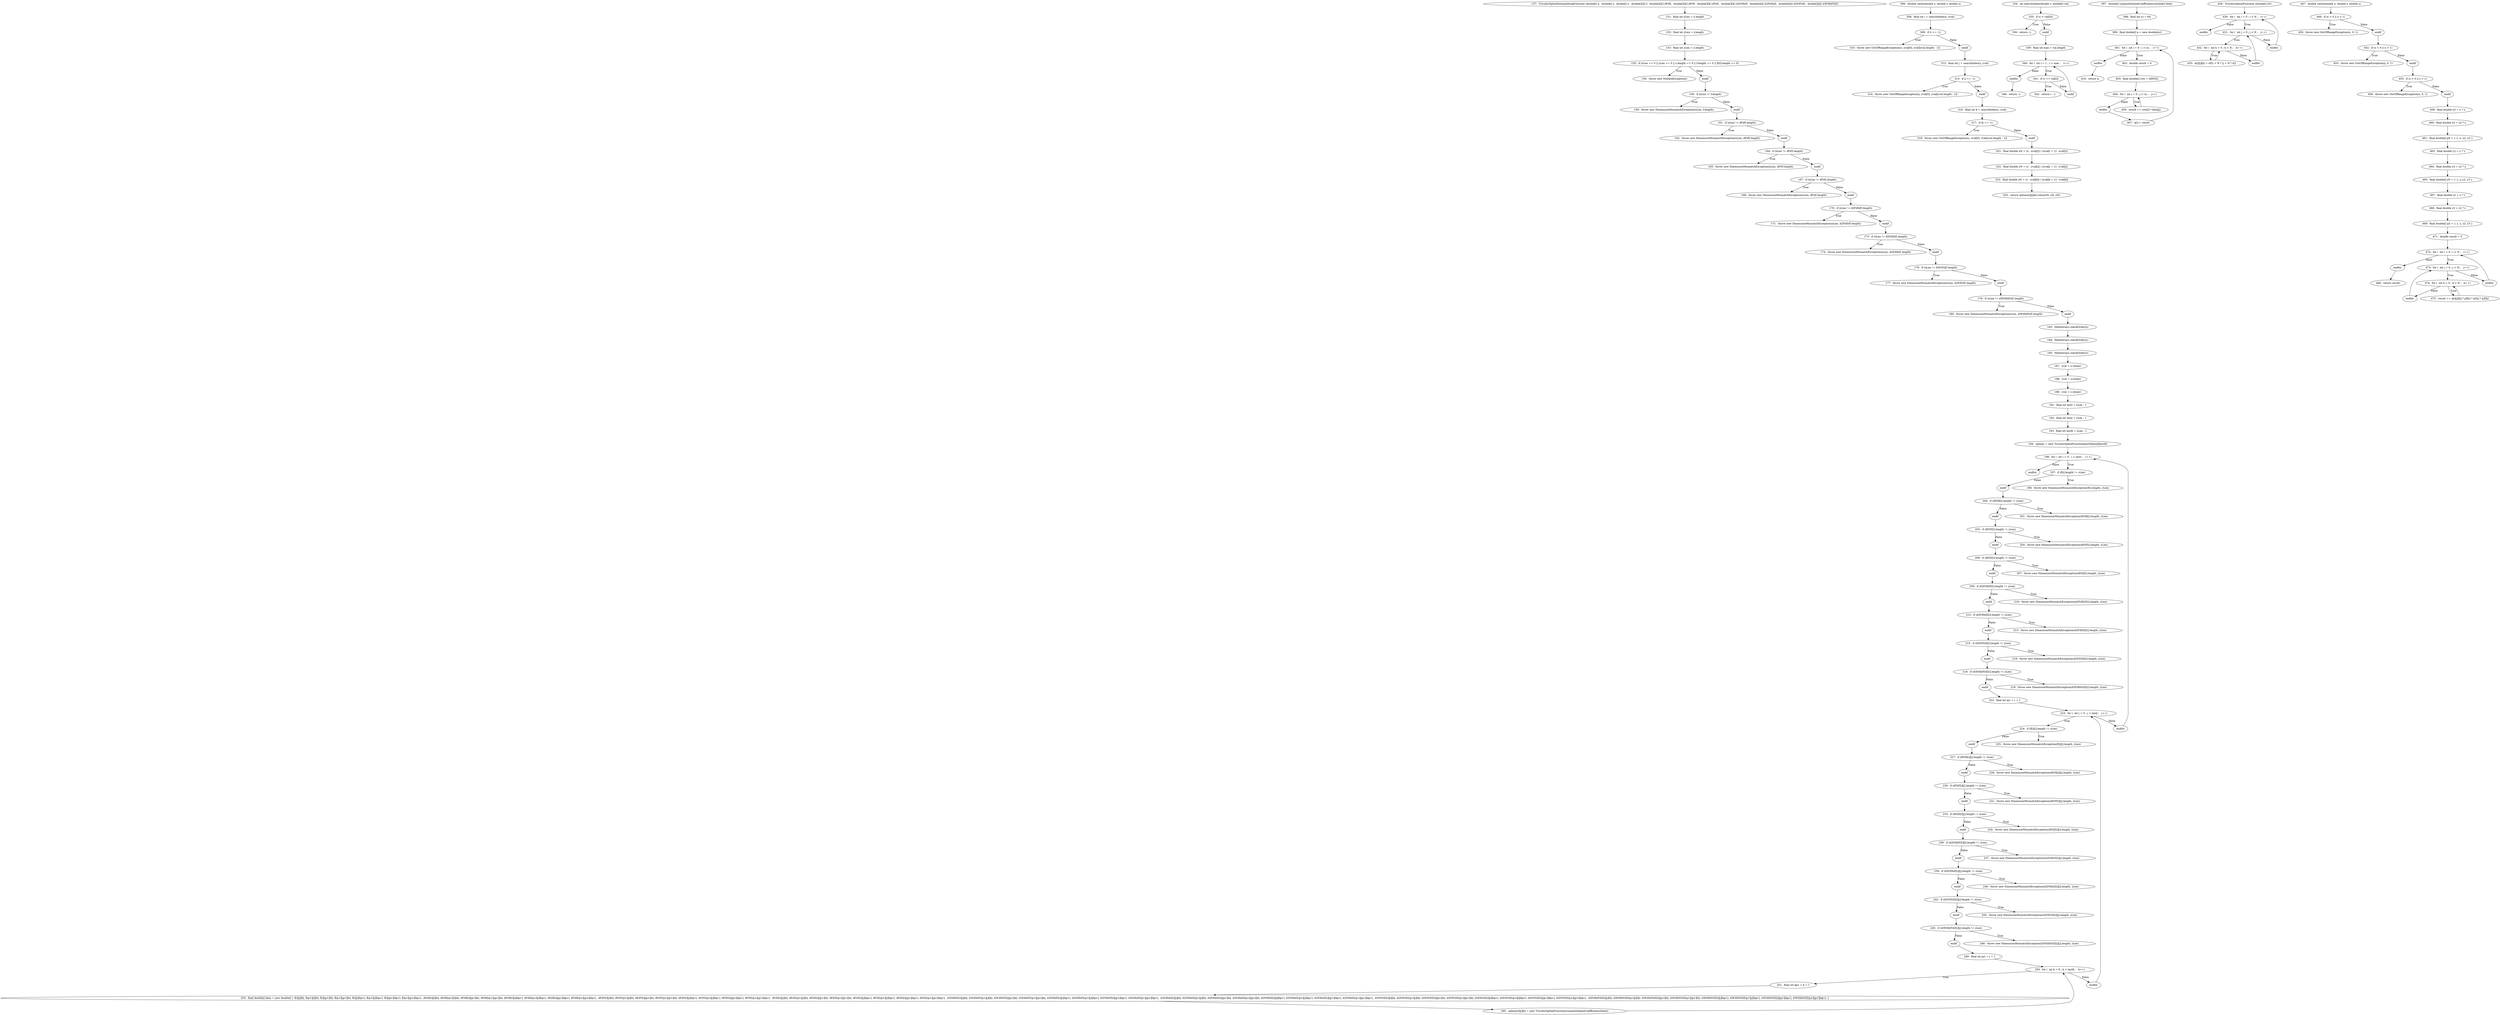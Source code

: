 digraph TricubicSplineInterpolatingFunction_CFG {
  // graph-vertices
  v1  [label="137:  TricubicSplineInterpolatingFunction (double[] x,  double[] y,  double[] z,  double[][][] f,  double[][][] dFdX,  double[][][] dFdY,  double[][][] dFdZ,  double[][][] d2FdXdY,  double[][][] d2FdXdZ,  double[][][] d2FdYdZ,  double[][][] d3FdXdYdZ)"];
  v2  [label="151:  final int xLen = x.length"];
  v3  [label="152:  final int yLen = y.length"];
  v4  [label="153:  final int zLen = z.length"];
  v5  [label="155:  if (xLen == 0 || yLen == 0 || z.length == 0 || f.length == 0 || f[0].length == 0)"];
  v6  [label="156:  throw new NoDataException()"];
  v7  [label="endif"];
  v8  [label="158:  if (xLen != f.length)"];
  v9  [label="159:  throw new DimensionMismatchException(xLen, f.length)"];
  v10  [label="endif"];
  v11  [label="161:  if (xLen != dFdX.length)"];
  v12  [label="162:  throw new DimensionMismatchException(xLen, dFdX.length)"];
  v13  [label="endif"];
  v14  [label="164:  if (xLen != dFdY.length)"];
  v15  [label="165:  throw new DimensionMismatchException(xLen, dFdY.length)"];
  v16  [label="endif"];
  v17  [label="167:  if (xLen != dFdZ.length)"];
  v18  [label="168:  throw new DimensionMismatchException(xLen, dFdZ.length)"];
  v19  [label="endif"];
  v20  [label="170:  if (xLen != d2FdXdY.length)"];
  v21  [label="171:  throw new DimensionMismatchException(xLen, d2FdXdY.length)"];
  v22  [label="endif"];
  v23  [label="173:  if (xLen != d2FdXdZ.length)"];
  v24  [label="174:  throw new DimensionMismatchException(xLen, d2FdXdZ.length)"];
  v25  [label="endif"];
  v26  [label="176:  if (xLen != d2FdYdZ.length)"];
  v27  [label="177:  throw new DimensionMismatchException(xLen, d2FdYdZ.length)"];
  v28  [label="endif"];
  v29  [label="179:  if (xLen != d3FdXdYdZ.length)"];
  v30  [label="180:  throw new DimensionMismatchException(xLen, d3FdXdYdZ.length)"];
  v31  [label="endif"];
  v32  [label="183:  MathArrays.checkOrder(x)"];
  v33  [label="184:  MathArrays.checkOrder(y)"];
  v34  [label="185:  MathArrays.checkOrder(z)"];
  v35  [label="187:  xval = x.clone()"];
  v36  [label="188:  yval = y.clone()"];
  v37  [label="189:  zval = z.clone()"];
  v38  [label="191:  final int lastI = xLen - 1"];
  v39  [label="192:  final int lastJ = yLen - 1"];
  v40  [label="193:  final int lastK = zLen - 1"];
  v41  [label="194:  splines = new TricubicSplineFunction[lastI][lastJ][lastK]"];
  v42  [label="196:  for (  int i = 0 ; i < lastI ;   i++)"];
  v45  [label="endfor"];
  v46  [label="197:  if (f[i].length != yLen)"];
  v47  [label="198:  throw new DimensionMismatchException(f[i].length, yLen)"];
  v48  [label="endif"];
  v49  [label="200:  if (dFdX[i].length != yLen)"];
  v50  [label="201:  throw new DimensionMismatchException(dFdX[i].length, yLen)"];
  v51  [label="endif"];
  v52  [label="203:  if (dFdY[i].length != yLen)"];
  v53  [label="204:  throw new DimensionMismatchException(dFdY[i].length, yLen)"];
  v54  [label="endif"];
  v55  [label="206:  if (dFdZ[i].length != yLen)"];
  v56  [label="207:  throw new DimensionMismatchException(dFdZ[i].length, yLen)"];
  v57  [label="endif"];
  v58  [label="209:  if (d2FdXdY[i].length != yLen)"];
  v59  [label="210:  throw new DimensionMismatchException(d2FdXdY[i].length, yLen)"];
  v60  [label="endif"];
  v61  [label="212:  if (d2FdXdZ[i].length != yLen)"];
  v62  [label="213:  throw new DimensionMismatchException(d2FdXdZ[i].length, yLen)"];
  v63  [label="endif"];
  v64  [label="215:  if (d2FdYdZ[i].length != yLen)"];
  v65  [label="216:  throw new DimensionMismatchException(d2FdYdZ[i].length, yLen)"];
  v66  [label="endif"];
  v67  [label="218:  if (d3FdXdYdZ[i].length != yLen)"];
  v68  [label="219:  throw new DimensionMismatchException(d3FdXdYdZ[i].length, yLen)"];
  v69  [label="endif"];
  v70  [label="222:  final int ip1 = i + 1"];
  v71  [label="223:  for (  int j = 0 ; j < lastJ ;   j++)"];
  v74  [label="endfor"];
  v75  [label="224:  if (f[i][j].length != zLen)"];
  v76  [label="225:  throw new DimensionMismatchException(f[i][j].length, zLen)"];
  v77  [label="endif"];
  v78  [label="227:  if (dFdX[i][j].length != zLen)"];
  v79  [label="228:  throw new DimensionMismatchException(dFdX[i][j].length, zLen)"];
  v80  [label="endif"];
  v81  [label="230:  if (dFdY[i][j].length != zLen)"];
  v82  [label="231:  throw new DimensionMismatchException(dFdY[i][j].length, zLen)"];
  v83  [label="endif"];
  v84  [label="233:  if (dFdZ[i][j].length != zLen)"];
  v85  [label="234:  throw new DimensionMismatchException(dFdZ[i][j].length, zLen)"];
  v86  [label="endif"];
  v87  [label="236:  if (d2FdXdY[i][j].length != zLen)"];
  v88  [label="237:  throw new DimensionMismatchException(d2FdXdY[i][j].length, zLen)"];
  v89  [label="endif"];
  v90  [label="239:  if (d2FdXdZ[i][j].length != zLen)"];
  v91  [label="240:  throw new DimensionMismatchException(d2FdXdZ[i][j].length, zLen)"];
  v92  [label="endif"];
  v93  [label="242:  if (d2FdYdZ[i][j].length != zLen)"];
  v94  [label="243:  throw new DimensionMismatchException(d2FdYdZ[i][j].length, zLen)"];
  v95  [label="endif"];
  v96  [label="245:  if (d3FdXdYdZ[i][j].length != zLen)"];
  v97  [label="246:  throw new DimensionMismatchException(d3FdXdYdZ[i][j].length, zLen)"];
  v98  [label="endif"];
  v99  [label="249:  final int jp1 = j + 1"];
  v100  [label="250:  for (  int k = 0 ; k < lastK ;   k++)"];
  v103  [label="endfor"];
  v104  [label="251:  final int kp1 = k + 1"];
  v105  [label="253:  final double[] beta = new double[] { f[i][j][k], f[ip1][j][k], f[i][jp1][k], f[ip1][jp1][k], f[i][j][kp1], f[ip1][j][kp1], f[i][jp1][kp1], f[ip1][jp1][kp1],  dFdX[i][j][k], dFdX[ip1][j][k], dFdX[i][jp1][k], dFdX[ip1][jp1][k], dFdX[i][j][kp1], dFdX[ip1][j][kp1], dFdX[i][jp1][kp1], dFdX[ip1][jp1][kp1],  dFdY[i][j][k], dFdY[ip1][j][k], dFdY[i][jp1][k], dFdY[ip1][jp1][k], dFdY[i][j][kp1], dFdY[ip1][j][kp1], dFdY[i][jp1][kp1], dFdY[ip1][jp1][kp1],  dFdZ[i][j][k], dFdZ[ip1][j][k], dFdZ[i][jp1][k], dFdZ[ip1][jp1][k], dFdZ[i][j][kp1], dFdZ[ip1][j][kp1], dFdZ[i][jp1][kp1], dFdZ[ip1][jp1][kp1],  d2FdXdY[i][j][k], d2FdXdY[ip1][j][k], d2FdXdY[i][jp1][k], d2FdXdY[ip1][jp1][k], d2FdXdY[i][j][kp1], d2FdXdY[ip1][j][kp1], d2FdXdY[i][jp1][kp1], d2FdXdY[ip1][jp1][kp1],  d2FdXdZ[i][j][k], d2FdXdZ[ip1][j][k], d2FdXdZ[i][jp1][k], d2FdXdZ[ip1][jp1][k], d2FdXdZ[i][j][kp1], d2FdXdZ[ip1][j][kp1], d2FdXdZ[i][jp1][kp1], d2FdXdZ[ip1][jp1][kp1],  d2FdYdZ[i][j][k], d2FdYdZ[ip1][j][k], d2FdYdZ[i][jp1][k], d2FdYdZ[ip1][jp1][k], d2FdYdZ[i][j][kp1], d2FdYdZ[ip1][j][kp1], d2FdYdZ[i][jp1][kp1], d2FdYdZ[ip1][jp1][kp1],  d3FdXdYdZ[i][j][k], d3FdXdYdZ[ip1][j][k], d3FdXdYdZ[i][jp1][k], d3FdXdYdZ[ip1][jp1][k], d3FdXdYdZ[i][j][kp1], d3FdXdYdZ[ip1][j][kp1], d3FdXdYdZ[i][jp1][kp1], d3FdXdYdZ[ip1][jp1][kp1], }"];
  v106  [label="295:  splines[i][j][k] = new TricubicSplineFunction(computeSplineCoefficients(beta))"];
  v107  [label="306:  double value(double x, double y, double z)"];
  v108  [label="308:  final int i = searchIndex(x, xval)"];
  v109  [label="309:  if (i == -1)"];
  v110  [label="310:  throw new OutOfRangeException(x, xval[0], xval[xval.length - 1])"];
  v111  [label="endif"];
  v112  [label="312:  final int j = searchIndex(y, yval)"];
  v113  [label="313:  if (j == -1)"];
  v114  [label="314:  throw new OutOfRangeException(y, yval[0], yval[yval.length - 1])"];
  v115  [label="endif"];
  v116  [label="316:  final int k = searchIndex(z, zval)"];
  v117  [label="317:  if (k == -1)"];
  v118  [label="318:  throw new OutOfRangeException(z, zval[0], zval[zval.length - 1])"];
  v119  [label="endif"];
  v120  [label="321:  final double xN = (x - xval[i]) / (xval[i + 1] - xval[i])"];
  v121  [label="322:  final double yN = (y - yval[j]) / (yval[j + 1] - yval[j])"];
  v122  [label="323:  final double zN = (z - zval[k]) / (zval[k + 1] - zval[k])"];
  v123  [label="325:  return splines[i][j][k].value(xN, yN, zN);"];
  v124  [label="334:  int searchIndex(double c, double[] val)"];
  v125  [label="335:  if (c < val[0])"];
  v126  [label="336:  return -1;"];
  v127  [label="endif"];
  v128  [label="339:  final int max = val.length"];
  v129  [label="340:  for (  int i = 1 ; i < max ;   i++)"];
  v132  [label="endfor"];
  v133  [label="341:  if (c <= val[i])"];
  v134  [label="342:  return i - 1;"];
  v135  [label="endif"];
  v136  [label="346:  return -1;"];
  v137  [label="397:  double[] computeSplineCoefficients(double[] beta)"];
  v138  [label="398:  final int sz = 64"];
  v139  [label="399:  final double[] a = new double[sz]"];
  v140  [label="401:  for (  int i = 0 ; i < sz ;   i++)"];
  v143  [label="endfor"];
  v144  [label="402:  double result = 0"];
  v145  [label="403:  final double[] row = AINV[i]"];
  v146  [label="404:  for (  int j = 0 ; j < sz ;   j++)"];
  v149  [label="endfor"];
  v150  [label="405:  result += row[j] * beta[j]"];
  v151  [label="407:  a[i] = result"];
  v152  [label="410:  return a;"];
  v153  [label="429:  TricubicSplineFunction (double[] aV)"];
  v154  [label="430:  for (  int i = 0 ; i < N ;   i++)"];
  v157  [label="endfor"];
  v158  [label="431:  for (  int j = 0 ; j < N ;   j++)"];
  v161  [label="endfor"];
  v162  [label="432:  for (  int k = 0 ; k < N ;   k++)"];
  v165  [label="endfor"];
  v166  [label="433:  a[i][j][k] = aV[i + N * (j + N * k)]"];
  v167  [label="447:  double value(double x, double y, double z)"];
  v168  [label="449:  if (x < 0 || x > 1)"];
  v169  [label="450:  throw new OutOfRangeException(x, 0, 1)"];
  v170  [label="endif"];
  v171  [label="452:  if (y < 0 || y > 1)"];
  v172  [label="453:  throw new OutOfRangeException(y, 0, 1)"];
  v173  [label="endif"];
  v174  [label="455:  if (z < 0 || z > 1)"];
  v175  [label="456:  throw new OutOfRangeException(z, 0, 1)"];
  v176  [label="endif"];
  v177  [label="459:  final double x2 = x * x"];
  v178  [label="460:  final double x3 = x2 * x"];
  v179  [label="461:  final double[] pX = { 1, x, x2, x3 }"];
  v180  [label="463:  final double y2 = y * y"];
  v181  [label="464:  final double y3 = y2 * y"];
  v182  [label="465:  final double[] pY = { 1, y, y2, y3 }"];
  v183  [label="467:  final double z2 = z * z"];
  v184  [label="468:  final double z3 = z2 * z"];
  v185  [label="469:  final double[] pZ = { 1, z, z2, z3 }"];
  v186  [label="471:  double result = 0"];
  v187  [label="472:  for (  int i = 0 ; i < N ;   i++)"];
  v190  [label="endfor"];
  v191  [label="473:  for (  int j = 0 ; j < N ;   j++)"];
  v194  [label="endfor"];
  v195  [label="474:  for (  int k = 0 ; k < N ;   k++)"];
  v198  [label="endfor"];
  v199  [label="475:  result += a[i][j][k] * pX[i] * pY[j] * pZ[k]"];
  v200  [label="480:  return result;"];
  // graph-edges
  v1 -> v2;
  v2 -> v3;
  v3 -> v4;
  v4 -> v5;
  v5 -> v6  [label="True"];
  v5 -> v7  [label="False"];
  v7 -> v8;
  v8 -> v9  [label="True"];
  v8 -> v10  [label="False"];
  v10 -> v11;
  v11 -> v12  [label="True"];
  v11 -> v13  [label="False"];
  v13 -> v14;
  v14 -> v15  [label="True"];
  v14 -> v16  [label="False"];
  v16 -> v17;
  v17 -> v18  [label="True"];
  v17 -> v19  [label="False"];
  v19 -> v20;
  v20 -> v21  [label="True"];
  v20 -> v22  [label="False"];
  v22 -> v23;
  v23 -> v24  [label="True"];
  v23 -> v25  [label="False"];
  v25 -> v26;
  v26 -> v27  [label="True"];
  v26 -> v28  [label="False"];
  v28 -> v29;
  v29 -> v30  [label="True"];
  v29 -> v31  [label="False"];
  v31 -> v32;
  v32 -> v33;
  v33 -> v34;
  v34 -> v35;
  v35 -> v36;
  v36 -> v37;
  v37 -> v38;
  v38 -> v39;
  v39 -> v40;
  v40 -> v41;
  v41 -> v42;
  v42 -> v45  [label="False"];
  v42 -> v46  [label="True"];
  v46 -> v47  [label="True"];
  v46 -> v48  [label="False"];
  v48 -> v49;
  v49 -> v50  [label="True"];
  v49 -> v51  [label="False"];
  v51 -> v52;
  v52 -> v53  [label="True"];
  v52 -> v54  [label="False"];
  v54 -> v55;
  v55 -> v56  [label="True"];
  v55 -> v57  [label="False"];
  v57 -> v58;
  v58 -> v59  [label="True"];
  v58 -> v60  [label="False"];
  v60 -> v61;
  v61 -> v62  [label="True"];
  v61 -> v63  [label="False"];
  v63 -> v64;
  v64 -> v65  [label="True"];
  v64 -> v66  [label="False"];
  v66 -> v67;
  v67 -> v68  [label="True"];
  v67 -> v69  [label="False"];
  v69 -> v70;
  v70 -> v71;
  v71 -> v74  [label="False"];
  v71 -> v75  [label="True"];
  v75 -> v76  [label="True"];
  v75 -> v77  [label="False"];
  v77 -> v78;
  v78 -> v79  [label="True"];
  v78 -> v80  [label="False"];
  v80 -> v81;
  v81 -> v82  [label="True"];
  v81 -> v83  [label="False"];
  v83 -> v84;
  v84 -> v85  [label="True"];
  v84 -> v86  [label="False"];
  v86 -> v87;
  v87 -> v88  [label="True"];
  v87 -> v89  [label="False"];
  v89 -> v90;
  v90 -> v91  [label="True"];
  v90 -> v92  [label="False"];
  v92 -> v93;
  v93 -> v94  [label="True"];
  v93 -> v95  [label="False"];
  v95 -> v96;
  v96 -> v97  [label="True"];
  v96 -> v98  [label="False"];
  v98 -> v99;
  v99 -> v100;
  v100 -> v103  [label="False"];
  v100 -> v104  [label="True"];
  v104 -> v105;
  v105 -> v106;
  v106 -> v100;
  v103 -> v71;
  v74 -> v42;
  v107 -> v108;
  v108 -> v109;
  v109 -> v110  [label="True"];
  v109 -> v111  [label="False"];
  v111 -> v112;
  v112 -> v113;
  v113 -> v114  [label="True"];
  v113 -> v115  [label="False"];
  v115 -> v116;
  v116 -> v117;
  v117 -> v118  [label="True"];
  v117 -> v119  [label="False"];
  v119 -> v120;
  v120 -> v121;
  v121 -> v122;
  v122 -> v123;
  v124 -> v125;
  v125 -> v126  [label="True"];
  v125 -> v127  [label="False"];
  v127 -> v128;
  v128 -> v129;
  v129 -> v132  [label="False"];
  v129 -> v133  [label="True"];
  v133 -> v134  [label="True"];
  v133 -> v135  [label="False"];
  v135 -> v129;
  v132 -> v136;
  v137 -> v138;
  v138 -> v139;
  v139 -> v140;
  v140 -> v143  [label="False"];
  v140 -> v144  [label="True"];
  v144 -> v145;
  v145 -> v146;
  v146 -> v149  [label="False"];
  v146 -> v150  [label="True"];
  v150 -> v146;
  v149 -> v151;
  v151 -> v140;
  v143 -> v152;
  v153 -> v154;
  v154 -> v157  [label="False"];
  v154 -> v158  [label="True"];
  v158 -> v161  [label="False"];
  v158 -> v162  [label="True"];
  v162 -> v165  [label="False"];
  v162 -> v166  [label="True"];
  v166 -> v162;
  v165 -> v158;
  v161 -> v154;
  v167 -> v168;
  v168 -> v169  [label="True"];
  v168 -> v170  [label="False"];
  v170 -> v171;
  v171 -> v172  [label="True"];
  v171 -> v173  [label="False"];
  v173 -> v174;
  v174 -> v175  [label="True"];
  v174 -> v176  [label="False"];
  v176 -> v177;
  v177 -> v178;
  v178 -> v179;
  v179 -> v180;
  v180 -> v181;
  v181 -> v182;
  v182 -> v183;
  v183 -> v184;
  v184 -> v185;
  v185 -> v186;
  v186 -> v187;
  v187 -> v190  [label="False"];
  v187 -> v191  [label="True"];
  v191 -> v194  [label="False"];
  v191 -> v195  [label="True"];
  v195 -> v198  [label="False"];
  v195 -> v199  [label="True"];
  v199 -> v195;
  v198 -> v191;
  v194 -> v187;
  v190 -> v200;
  // end-of-graph
}
